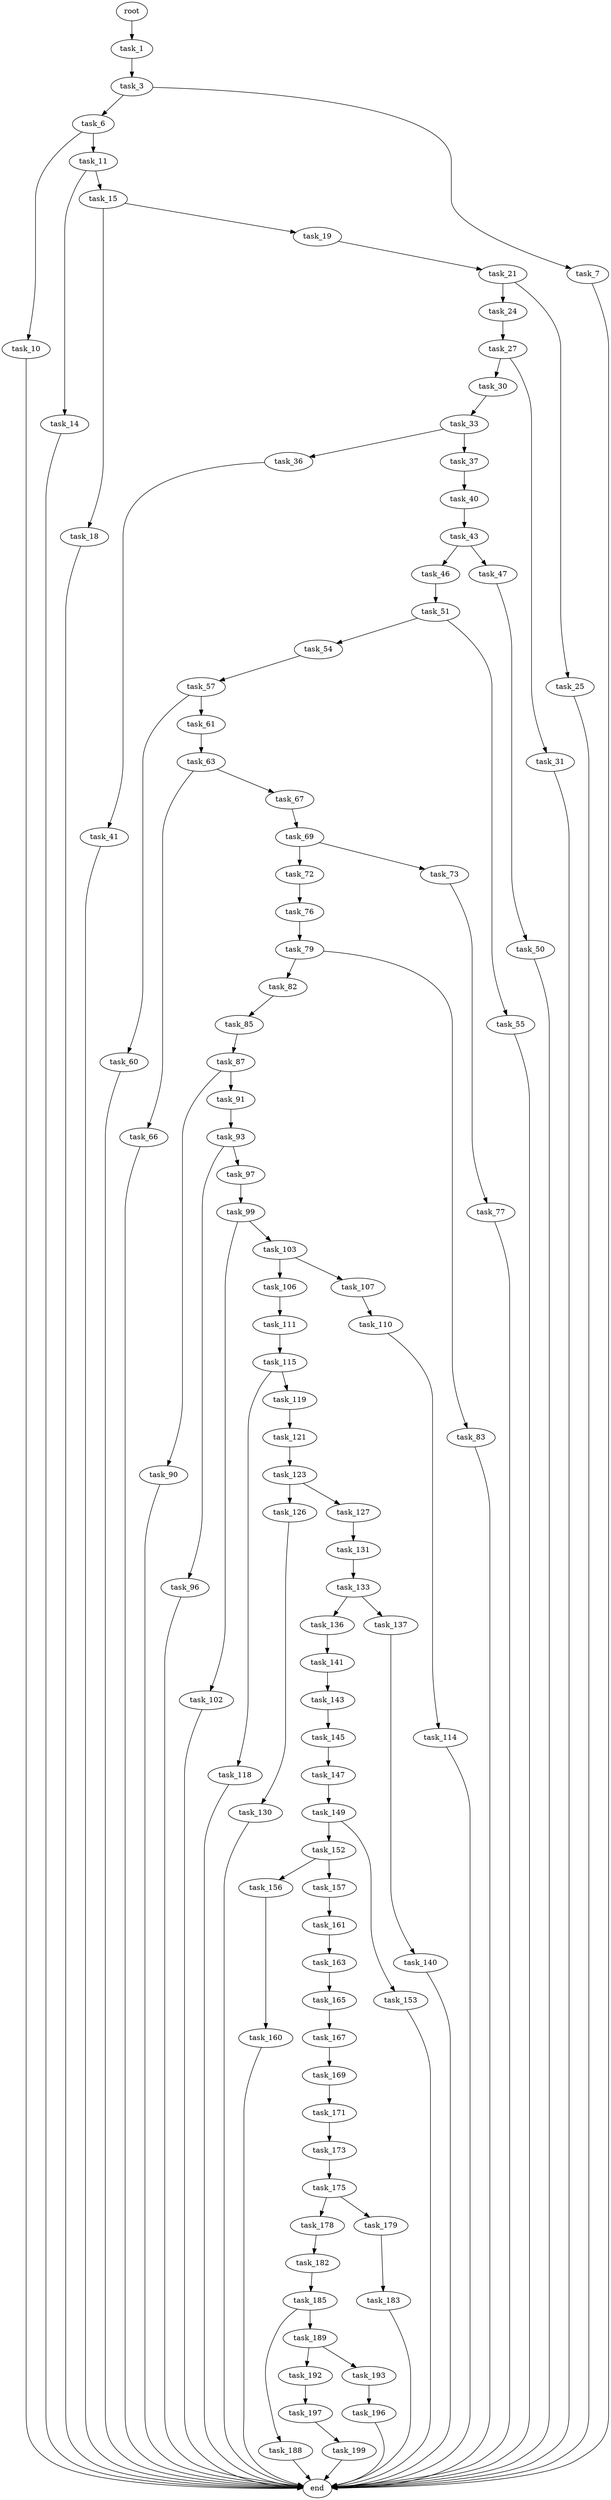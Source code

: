 digraph G {
  root [size="0.000000"];
  task_1 [size="236053385346.000000"];
  task_3 [size="231928233984.000000"];
  task_6 [size="14916381204.000000"];
  task_7 [size="581144810902.000000"];
  task_10 [size="1376400633556.000000"];
  task_11 [size="1073741824000.000000"];
  end [size="0.000000"];
  task_14 [size="3189129356.000000"];
  task_15 [size="134217728000.000000"];
  task_18 [size="28991029248.000000"];
  task_19 [size="307320971456.000000"];
  task_21 [size="68719476736.000000"];
  task_24 [size="28991029248.000000"];
  task_25 [size="184269343176.000000"];
  task_27 [size="231928233984.000000"];
  task_30 [size="329885814352.000000"];
  task_31 [size="8408451412.000000"];
  task_33 [size="7634129372.000000"];
  task_36 [size="368293445632.000000"];
  task_37 [size="231928233984.000000"];
  task_41 [size="68719476736.000000"];
  task_40 [size="1073741824000.000000"];
  task_43 [size="188745555624.000000"];
  task_46 [size="832014579864.000000"];
  task_47 [size="271136849281.000000"];
  task_51 [size="2759637843.000000"];
  task_50 [size="134217728000.000000"];
  task_54 [size="3745527829.000000"];
  task_55 [size="960555317.000000"];
  task_57 [size="231928233984.000000"];
  task_60 [size="7767709864.000000"];
  task_61 [size="22413472214.000000"];
  task_63 [size="68719476736.000000"];
  task_66 [size="6047160141.000000"];
  task_67 [size="267867428734.000000"];
  task_69 [size="365809451748.000000"];
  task_72 [size="891320379822.000000"];
  task_73 [size="21917551604.000000"];
  task_76 [size="15942350050.000000"];
  task_77 [size="29321541906.000000"];
  task_79 [size="231928233984.000000"];
  task_82 [size="8589934592.000000"];
  task_83 [size="68719476736.000000"];
  task_85 [size="8589934592.000000"];
  task_87 [size="34581424518.000000"];
  task_90 [size="68719476736.000000"];
  task_91 [size="1073741824000.000000"];
  task_93 [size="8589934592.000000"];
  task_96 [size="13361271324.000000"];
  task_97 [size="28991029248.000000"];
  task_99 [size="231928233984.000000"];
  task_102 [size="1573636308.000000"];
  task_103 [size="15846450089.000000"];
  task_106 [size="12296812835.000000"];
  task_107 [size="28991029248.000000"];
  task_111 [size="1073741824000.000000"];
  task_110 [size="782757789696.000000"];
  task_114 [size="6361374574.000000"];
  task_115 [size="231928233984.000000"];
  task_118 [size="29012260797.000000"];
  task_119 [size="11945040828.000000"];
  task_121 [size="13000246410.000000"];
  task_123 [size="181246087284.000000"];
  task_126 [size="28991029248.000000"];
  task_127 [size="24269309494.000000"];
  task_130 [size="26424469777.000000"];
  task_131 [size="28390049796.000000"];
  task_133 [size="462286725167.000000"];
  task_136 [size="153476586640.000000"];
  task_137 [size="9216624893.000000"];
  task_141 [size="549755813888.000000"];
  task_140 [size="232154082676.000000"];
  task_143 [size="25821996141.000000"];
  task_145 [size="8589934592.000000"];
  task_147 [size="134217728000.000000"];
  task_149 [size="134217728000.000000"];
  task_152 [size="4413262646.000000"];
  task_153 [size="368293445632.000000"];
  task_156 [size="368293445632.000000"];
  task_157 [size="8589934592.000000"];
  task_160 [size="28145015096.000000"];
  task_161 [size="12524637544.000000"];
  task_163 [size="159620270652.000000"];
  task_165 [size="134217728000.000000"];
  task_167 [size="28991029248.000000"];
  task_169 [size="1073741824000.000000"];
  task_171 [size="782757789696.000000"];
  task_173 [size="368293445632.000000"];
  task_175 [size="231928233984.000000"];
  task_178 [size="8122064486.000000"];
  task_179 [size="164940741356.000000"];
  task_182 [size="549755813888.000000"];
  task_183 [size="782757789696.000000"];
  task_185 [size="782757789696.000000"];
  task_188 [size="1618280622.000000"];
  task_189 [size="33155950025.000000"];
  task_192 [size="9226398418.000000"];
  task_193 [size="542301111820.000000"];
  task_197 [size="38427298291.000000"];
  task_196 [size="187637085744.000000"];
  task_199 [size="110489471592.000000"];

  root -> task_1 [size="1.000000"];
  task_1 -> task_3 [size="301989888.000000"];
  task_3 -> task_6 [size="301989888.000000"];
  task_3 -> task_7 [size="301989888.000000"];
  task_6 -> task_10 [size="536870912.000000"];
  task_6 -> task_11 [size="536870912.000000"];
  task_7 -> end [size="1.000000"];
  task_10 -> end [size="1.000000"];
  task_11 -> task_14 [size="838860800.000000"];
  task_11 -> task_15 [size="838860800.000000"];
  task_14 -> end [size="1.000000"];
  task_15 -> task_18 [size="209715200.000000"];
  task_15 -> task_19 [size="209715200.000000"];
  task_18 -> end [size="1.000000"];
  task_19 -> task_21 [size="209715200.000000"];
  task_21 -> task_24 [size="134217728.000000"];
  task_21 -> task_25 [size="134217728.000000"];
  task_24 -> task_27 [size="75497472.000000"];
  task_25 -> end [size="1.000000"];
  task_27 -> task_30 [size="301989888.000000"];
  task_27 -> task_31 [size="301989888.000000"];
  task_30 -> task_33 [size="209715200.000000"];
  task_31 -> end [size="1.000000"];
  task_33 -> task_36 [size="838860800.000000"];
  task_33 -> task_37 [size="838860800.000000"];
  task_36 -> task_41 [size="411041792.000000"];
  task_37 -> task_40 [size="301989888.000000"];
  task_41 -> end [size="1.000000"];
  task_40 -> task_43 [size="838860800.000000"];
  task_43 -> task_46 [size="134217728.000000"];
  task_43 -> task_47 [size="134217728.000000"];
  task_46 -> task_51 [size="536870912.000000"];
  task_47 -> task_50 [size="209715200.000000"];
  task_51 -> task_54 [size="75497472.000000"];
  task_51 -> task_55 [size="75497472.000000"];
  task_50 -> end [size="1.000000"];
  task_54 -> task_57 [size="209715200.000000"];
  task_55 -> end [size="1.000000"];
  task_57 -> task_60 [size="301989888.000000"];
  task_57 -> task_61 [size="301989888.000000"];
  task_60 -> end [size="1.000000"];
  task_61 -> task_63 [size="411041792.000000"];
  task_63 -> task_66 [size="134217728.000000"];
  task_63 -> task_67 [size="134217728.000000"];
  task_66 -> end [size="1.000000"];
  task_67 -> task_69 [size="301989888.000000"];
  task_69 -> task_72 [size="536870912.000000"];
  task_69 -> task_73 [size="536870912.000000"];
  task_72 -> task_76 [size="838860800.000000"];
  task_73 -> task_77 [size="536870912.000000"];
  task_76 -> task_79 [size="411041792.000000"];
  task_77 -> end [size="1.000000"];
  task_79 -> task_82 [size="301989888.000000"];
  task_79 -> task_83 [size="301989888.000000"];
  task_82 -> task_85 [size="33554432.000000"];
  task_83 -> end [size="1.000000"];
  task_85 -> task_87 [size="33554432.000000"];
  task_87 -> task_90 [size="33554432.000000"];
  task_87 -> task_91 [size="33554432.000000"];
  task_90 -> end [size="1.000000"];
  task_91 -> task_93 [size="838860800.000000"];
  task_93 -> task_96 [size="33554432.000000"];
  task_93 -> task_97 [size="33554432.000000"];
  task_96 -> end [size="1.000000"];
  task_97 -> task_99 [size="75497472.000000"];
  task_99 -> task_102 [size="301989888.000000"];
  task_99 -> task_103 [size="301989888.000000"];
  task_102 -> end [size="1.000000"];
  task_103 -> task_106 [size="75497472.000000"];
  task_103 -> task_107 [size="75497472.000000"];
  task_106 -> task_111 [size="209715200.000000"];
  task_107 -> task_110 [size="75497472.000000"];
  task_111 -> task_115 [size="838860800.000000"];
  task_110 -> task_114 [size="679477248.000000"];
  task_114 -> end [size="1.000000"];
  task_115 -> task_118 [size="301989888.000000"];
  task_115 -> task_119 [size="301989888.000000"];
  task_118 -> end [size="1.000000"];
  task_119 -> task_121 [size="301989888.000000"];
  task_121 -> task_123 [size="536870912.000000"];
  task_123 -> task_126 [size="134217728.000000"];
  task_123 -> task_127 [size="134217728.000000"];
  task_126 -> task_130 [size="75497472.000000"];
  task_127 -> task_131 [size="838860800.000000"];
  task_130 -> end [size="1.000000"];
  task_131 -> task_133 [size="134217728.000000"];
  task_133 -> task_136 [size="679477248.000000"];
  task_133 -> task_137 [size="679477248.000000"];
  task_136 -> task_141 [size="536870912.000000"];
  task_137 -> task_140 [size="411041792.000000"];
  task_141 -> task_143 [size="536870912.000000"];
  task_140 -> end [size="1.000000"];
  task_143 -> task_145 [size="838860800.000000"];
  task_145 -> task_147 [size="33554432.000000"];
  task_147 -> task_149 [size="209715200.000000"];
  task_149 -> task_152 [size="209715200.000000"];
  task_149 -> task_153 [size="209715200.000000"];
  task_152 -> task_156 [size="301989888.000000"];
  task_152 -> task_157 [size="301989888.000000"];
  task_153 -> end [size="1.000000"];
  task_156 -> task_160 [size="411041792.000000"];
  task_157 -> task_161 [size="33554432.000000"];
  task_160 -> end [size="1.000000"];
  task_161 -> task_163 [size="301989888.000000"];
  task_163 -> task_165 [size="134217728.000000"];
  task_165 -> task_167 [size="209715200.000000"];
  task_167 -> task_169 [size="75497472.000000"];
  task_169 -> task_171 [size="838860800.000000"];
  task_171 -> task_173 [size="679477248.000000"];
  task_173 -> task_175 [size="411041792.000000"];
  task_175 -> task_178 [size="301989888.000000"];
  task_175 -> task_179 [size="301989888.000000"];
  task_178 -> task_182 [size="134217728.000000"];
  task_179 -> task_183 [size="209715200.000000"];
  task_182 -> task_185 [size="536870912.000000"];
  task_183 -> end [size="1.000000"];
  task_185 -> task_188 [size="679477248.000000"];
  task_185 -> task_189 [size="679477248.000000"];
  task_188 -> end [size="1.000000"];
  task_189 -> task_192 [size="33554432.000000"];
  task_189 -> task_193 [size="33554432.000000"];
  task_192 -> task_197 [size="301989888.000000"];
  task_193 -> task_196 [size="536870912.000000"];
  task_197 -> task_199 [size="838860800.000000"];
  task_196 -> end [size="1.000000"];
  task_199 -> end [size="1.000000"];
}
